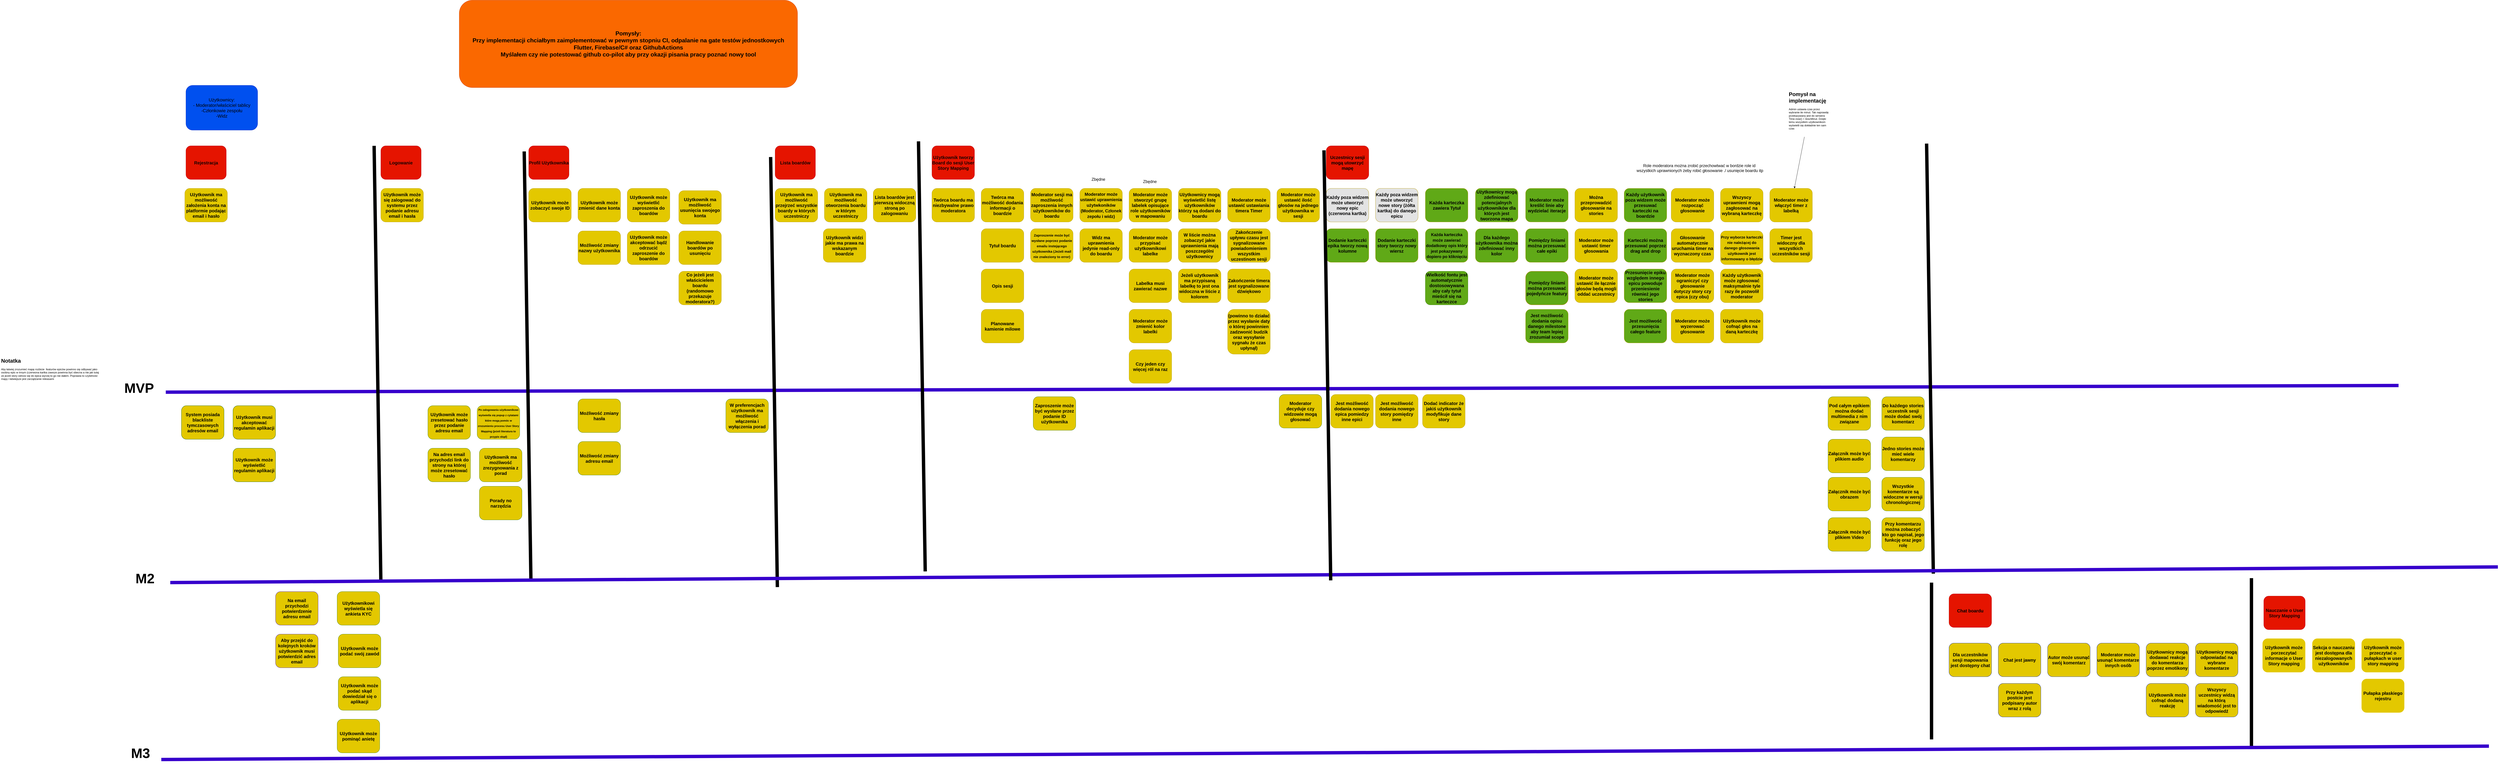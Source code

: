 <mxfile>
    <diagram id="DON6c0PN7gBQniIIUcoq" name="Page-1">
        <mxGraphModel dx="4747" dy="2743" grid="1" gridSize="10" guides="1" tooltips="1" connect="1" arrows="1" fold="1" page="1" pageScale="1" pageWidth="827" pageHeight="1169" math="0" shadow="0">
            <root>
                <mxCell id="0"/>
                <mxCell id="1" parent="0"/>
                <mxCell id="2" value="&lt;font style=&quot;font-size: 20px;&quot;&gt;Użytkownicy:&lt;br&gt;- Moderator/właściciel tablicy&lt;br&gt;-Członkowie zespołu&lt;br&gt;-Widz&lt;/font&gt;" style="rounded=1;whiteSpace=wrap;html=1;fillColor=#0050ef;fontColor=#000000;strokeColor=#001DBC;" parent="1" vertex="1">
                    <mxGeometry x="50" y="10" width="320" height="200" as="geometry"/>
                </mxCell>
                <mxCell id="5" value="Użytkownik ma możliwość założenia konta na platformie podając email i hasło" style="rounded=1;whiteSpace=wrap;html=1;fontSize=20;fillColor=#e3c800;fontColor=#000000;strokeColor=#B09500;fontStyle=1" parent="1" vertex="1">
                    <mxGeometry x="45" y="470" width="190" height="150" as="geometry"/>
                </mxCell>
                <mxCell id="6" value="Rejestracja" style="rounded=1;whiteSpace=wrap;html=1;fontSize=20;fillColor=#e51400;fontColor=#130101;strokeColor=#B20000;fontStyle=1" parent="1" vertex="1">
                    <mxGeometry x="50" y="280" width="180" height="150" as="geometry"/>
                </mxCell>
                <mxCell id="8" value="System posiada blackliste tymczasowych adresów email" style="rounded=1;whiteSpace=wrap;html=1;fontSize=20;fillColor=#E3C800;fontColor=#000000;strokeColor=#005700;fontStyle=1" parent="1" vertex="1">
                    <mxGeometry x="30" y="1440" width="190" height="150" as="geometry"/>
                </mxCell>
                <mxCell id="10" value="Użytkownik może wyświetlić regulamin aplikacji" style="rounded=1;whiteSpace=wrap;html=1;fontSize=20;fillColor=#E3C800;fontColor=#000000;strokeColor=#005700;fontStyle=1" parent="1" vertex="1">
                    <mxGeometry x="260" y="1630" width="190" height="150" as="geometry"/>
                </mxCell>
                <mxCell id="11" value="Użytkownik musi akceptować regulamin aplikacji" style="rounded=1;whiteSpace=wrap;html=1;fontSize=20;fillColor=#E3C800;fontColor=#000000;strokeColor=#005700;fontStyle=1" parent="1" vertex="1">
                    <mxGeometry x="260" y="1440" width="190" height="150" as="geometry"/>
                </mxCell>
                <mxCell id="12" value="Na email przychodzi potwierdzenie adresu email" style="rounded=1;whiteSpace=wrap;html=1;fontSize=20;fillColor=#E3C800;fontColor=#000000;strokeColor=#3700CC;fontStyle=1" parent="1" vertex="1">
                    <mxGeometry x="450" y="2270" width="190" height="150" as="geometry"/>
                </mxCell>
                <mxCell id="13" value="Aby przejść do kolejnych kroków użytkownik musi potwierdzić adres email" style="rounded=1;whiteSpace=wrap;html=1;fontSize=20;fillColor=#E3C800;fontColor=#000000;strokeColor=#3700CC;fontStyle=1" parent="1" vertex="1">
                    <mxGeometry x="450" y="2460" width="190" height="150" as="geometry"/>
                </mxCell>
                <mxCell id="14" value="Użytkownikowi wyświetla się ankieta KYC" style="rounded=1;whiteSpace=wrap;html=1;fontSize=20;fillColor=#E3C800;fontColor=#000000;strokeColor=#2D7600;fontStyle=1" parent="1" vertex="1">
                    <mxGeometry x="725" y="2270" width="190" height="150" as="geometry"/>
                </mxCell>
                <mxCell id="15" value="Użytkownik może podać swój zawód" style="rounded=1;whiteSpace=wrap;html=1;fontSize=20;fillColor=#E3C800;fontColor=#000000;strokeColor=#2D7600;fontStyle=1" parent="1" vertex="1">
                    <mxGeometry x="730" y="2460" width="190" height="150" as="geometry"/>
                </mxCell>
                <mxCell id="16" value="Użytkownik może podać skąd dowiedział się o aplikacji" style="rounded=1;whiteSpace=wrap;html=1;fontSize=20;fillColor=#E3C800;fontColor=#000000;strokeColor=#2D7600;fontStyle=1" parent="1" vertex="1">
                    <mxGeometry x="730" y="2650" width="190" height="150" as="geometry"/>
                </mxCell>
                <mxCell id="17" value="Użytkownik może pominąć anietę" style="rounded=1;whiteSpace=wrap;html=1;fontSize=20;fillColor=#E3C800;fontColor=#000000;strokeColor=#2D7600;fontStyle=1" parent="1" vertex="1">
                    <mxGeometry x="725" y="2840" width="190" height="150" as="geometry"/>
                </mxCell>
                <mxCell id="18" value="Logowanie" style="rounded=1;whiteSpace=wrap;html=1;fontSize=20;fillColor=#e51400;fontColor=#130101;strokeColor=#B20000;fontStyle=1" parent="1" vertex="1">
                    <mxGeometry x="920" y="280" width="180" height="150" as="geometry"/>
                </mxCell>
                <mxCell id="19" value="Użytkownik może się zalogować do systemu przez podanie adresu email i hasła" style="rounded=1;whiteSpace=wrap;html=1;fontSize=20;fillColor=#e3c800;fontColor=#000000;strokeColor=#B09500;fontStyle=1" parent="1" vertex="1">
                    <mxGeometry x="920" y="470" width="190" height="150" as="geometry"/>
                </mxCell>
                <mxCell id="20" value="Użytkownik może zresetować hasło przez podanie adresu email" style="rounded=1;whiteSpace=wrap;html=1;fontSize=20;fillColor=#E3C800;fontColor=#000000;strokeColor=#2D7600;fontStyle=1" parent="1" vertex="1">
                    <mxGeometry x="1130" y="1440" width="190" height="150" as="geometry"/>
                </mxCell>
                <mxCell id="21" value="Na adres email przychodzi link do strony na której może zresetować hasło" style="rounded=1;whiteSpace=wrap;html=1;fontSize=20;fillColor=#E3C800;fontColor=#000000;strokeColor=#2D7600;fontStyle=1" parent="1" vertex="1">
                    <mxGeometry x="1130" y="1630" width="190" height="150" as="geometry"/>
                </mxCell>
                <mxCell id="22" value="&lt;font style=&quot;font-size: 12px;&quot;&gt;Po zalogowaniu użytkownikowi wyświetla się popup z cytatami które mogą pomóc w zrozumieniu procesu User Story Mapping (jeżeli literatura to przypis skąd)&lt;/font&gt;" style="rounded=1;whiteSpace=wrap;html=1;fontSize=20;fillColor=#E3C800;fontColor=#000000;strokeColor=#2D7600;fontStyle=1" parent="1" vertex="1">
                    <mxGeometry x="1350" y="1440" width="190" height="150" as="geometry"/>
                </mxCell>
                <mxCell id="23" value="Użytkownik ma możliwość zrezygnowania z porad" style="rounded=1;whiteSpace=wrap;html=1;fontSize=20;fillColor=#E3C800;fontColor=#000000;strokeColor=#2D7600;fontStyle=1" parent="1" vertex="1">
                    <mxGeometry x="1360" y="1630" width="190" height="150" as="geometry"/>
                </mxCell>
                <mxCell id="26" value="Użytkownik może zobaczyć swoje ID" style="rounded=1;whiteSpace=wrap;html=1;fontSize=20;fillColor=#e3c800;fontColor=#000000;strokeColor=#B09500;fontStyle=1" parent="1" vertex="1">
                    <mxGeometry x="1580" y="470" width="190" height="150" as="geometry"/>
                </mxCell>
                <mxCell id="27" value="Profil Użytkownika" style="rounded=1;whiteSpace=wrap;html=1;fontSize=20;fillColor=#e51400;fontColor=#130101;strokeColor=#B20000;fontStyle=1" parent="1" vertex="1">
                    <mxGeometry x="1580" y="280" width="180" height="150" as="geometry"/>
                </mxCell>
                <mxCell id="28" value="Użytkownik może zmienić dane konta" style="rounded=1;whiteSpace=wrap;html=1;fontSize=20;fillColor=#e3c800;fontColor=#000000;strokeColor=#B09500;fontStyle=1" parent="1" vertex="1">
                    <mxGeometry x="1800" y="470" width="190" height="150" as="geometry"/>
                </mxCell>
                <mxCell id="29" value="Możliwość zmiany nazwy użytkownika" style="rounded=1;whiteSpace=wrap;html=1;fontSize=20;fillColor=#e3c800;fontColor=#000000;strokeColor=#B09500;fontStyle=1" parent="1" vertex="1">
                    <mxGeometry x="1800" y="660" width="190" height="150" as="geometry"/>
                </mxCell>
                <mxCell id="30" value="Możliwość zmiany hasła" style="rounded=1;whiteSpace=wrap;html=1;fontSize=20;fillColor=#E3C800;fontColor=#000000;strokeColor=#2D7600;fontStyle=1" parent="1" vertex="1">
                    <mxGeometry x="1800" y="1410" width="190" height="150" as="geometry"/>
                </mxCell>
                <mxCell id="31" value="Możliwość zmiany adresu email" style="rounded=1;whiteSpace=wrap;html=1;fontSize=20;fillColor=#E3C800;fontColor=#000000;strokeColor=#2D7600;fontStyle=1" parent="1" vertex="1">
                    <mxGeometry x="1800" y="1600" width="190" height="150" as="geometry"/>
                </mxCell>
                <mxCell id="32" value="Użytkownik może wyświetlić zaproszenia do boardów" style="rounded=1;whiteSpace=wrap;html=1;fontSize=20;fillColor=#e3c800;fontColor=#000000;strokeColor=#B09500;fontStyle=1" parent="1" vertex="1">
                    <mxGeometry x="2020" y="470" width="190" height="150" as="geometry"/>
                </mxCell>
                <mxCell id="33" value="Użytkownik może akceptować bądź odrzucić zaproszenie do boardów" style="rounded=1;whiteSpace=wrap;html=1;fontSize=20;fillColor=#e3c800;fontColor=#000000;strokeColor=#B09500;fontStyle=1" parent="1" vertex="1">
                    <mxGeometry x="2020" y="660" width="190" height="150" as="geometry"/>
                </mxCell>
                <mxCell id="34" value="W preferencjach użytkownik ma możliwość włączenia i wyłączenia porad" style="rounded=1;whiteSpace=wrap;html=1;fontSize=20;fillColor=#E3C800;fontColor=#000000;strokeColor=#2D7600;fontStyle=1" parent="1" vertex="1">
                    <mxGeometry x="2460" y="1410" width="190" height="150" as="geometry"/>
                </mxCell>
                <mxCell id="35" value="Użytkownik ma możliwość usunięcia swojego konta" style="rounded=1;whiteSpace=wrap;html=1;fontSize=20;fillColor=#e3c800;fontColor=#000000;strokeColor=#B09500;fontStyle=1" parent="1" vertex="1">
                    <mxGeometry x="2250" y="480" width="190" height="150" as="geometry"/>
                </mxCell>
                <mxCell id="36" value="Lista boardów" style="rounded=1;whiteSpace=wrap;html=1;fontSize=20;fillColor=#e51400;fontColor=#130101;strokeColor=#B20000;fontStyle=1" parent="1" vertex="1">
                    <mxGeometry x="2680" y="280" width="180" height="150" as="geometry"/>
                </mxCell>
                <mxCell id="37" value="Użytkownik ma możliwość przejrzeć wszystkie boardy w których uczestniczy" style="rounded=1;whiteSpace=wrap;html=1;fontSize=20;fillColor=#e3c800;fontColor=#000000;strokeColor=#B09500;fontStyle=1" parent="1" vertex="1">
                    <mxGeometry x="2680" y="470" width="190" height="150" as="geometry"/>
                </mxCell>
                <mxCell id="38" value="Użytkownik ma możliwość otworzenia boardu w którym uczestniczy" style="rounded=1;whiteSpace=wrap;html=1;fontSize=20;fillColor=#e3c800;fontColor=#000000;strokeColor=#B09500;fontStyle=1" parent="1" vertex="1">
                    <mxGeometry x="2900" y="470" width="190" height="150" as="geometry"/>
                </mxCell>
                <mxCell id="39" value="Użytkownik widzi jakie ma prawa na wskazanym boardzie" style="rounded=1;whiteSpace=wrap;html=1;fontSize=20;fillColor=#e3c800;fontColor=#000000;strokeColor=#B09500;fontStyle=1" parent="1" vertex="1">
                    <mxGeometry x="2895" y="650" width="190" height="150" as="geometry"/>
                </mxCell>
                <mxCell id="45" value="Użytkownik może przeczytać o pułapkach w user story mapping" style="rounded=1;whiteSpace=wrap;html=1;fontSize=20;fillColor=#E3C800;fontColor=#000000;strokeColor=#E3C800;fontStyle=1" parent="1" vertex="1">
                    <mxGeometry x="9762" y="2480" width="190" height="150" as="geometry"/>
                </mxCell>
                <mxCell id="46" value="Lista boardów jest pierwszą widoczną stroną po zalogowaniu" style="rounded=1;whiteSpace=wrap;html=1;fontSize=20;fillColor=#e3c800;fontColor=#000000;strokeColor=#B09500;fontStyle=1" parent="1" vertex="1">
                    <mxGeometry x="3118" y="470" width="190" height="150" as="geometry"/>
                </mxCell>
                <mxCell id="47" value="Pułapka płaskiego rejestru" style="rounded=1;whiteSpace=wrap;html=1;fontSize=20;fillColor=#E3C800;fontColor=#000000;strokeColor=#E3C800;fontStyle=1" parent="1" vertex="1">
                    <mxGeometry x="9762" y="2660" width="190" height="150" as="geometry"/>
                </mxCell>
                <mxCell id="48" value="Użytkownik tworzy Board do sesji User Story Mapping" style="rounded=1;whiteSpace=wrap;html=1;fontSize=20;fillColor=#e51400;fontColor=#130101;strokeColor=#B20000;fontStyle=1" parent="1" vertex="1">
                    <mxGeometry x="3380" y="280" width="190" height="150" as="geometry"/>
                </mxCell>
                <mxCell id="49" value="Twórca boardu ma niezbywalne prawo moderatora" style="rounded=1;whiteSpace=wrap;html=1;fontSize=20;fillColor=#e3c800;fontColor=#000000;strokeColor=#B09500;fontStyle=1" parent="1" vertex="1">
                    <mxGeometry x="3380" y="470" width="190" height="150" as="geometry"/>
                </mxCell>
                <mxCell id="50" value="Twórca ma możliwość dodania informacji o boardzie" style="rounded=1;whiteSpace=wrap;html=1;fontSize=20;fillColor=#e3c800;fontColor=#000000;strokeColor=#B09500;fontStyle=1" parent="1" vertex="1">
                    <mxGeometry x="3600" y="470" width="190" height="150" as="geometry"/>
                </mxCell>
                <mxCell id="51" value="Tytuł boardu" style="rounded=1;whiteSpace=wrap;html=1;fontSize=20;fillColor=#e3c800;fontColor=#000000;strokeColor=#B09500;fontStyle=1" parent="1" vertex="1">
                    <mxGeometry x="3600" y="650" width="190" height="150" as="geometry"/>
                </mxCell>
                <mxCell id="52" value="Opis sesji" style="rounded=1;whiteSpace=wrap;html=1;fontSize=20;fillColor=#e3c800;fontColor=#000000;strokeColor=#B09500;fontStyle=1" parent="1" vertex="1">
                    <mxGeometry x="3600" y="830" width="190" height="150" as="geometry"/>
                </mxCell>
                <mxCell id="53" value="Planowane kamienie milowe" style="rounded=1;whiteSpace=wrap;html=1;fontSize=20;fillColor=#e3c800;fontColor=#000000;strokeColor=#B09500;fontStyle=1" parent="1" vertex="1">
                    <mxGeometry x="3600" y="1010" width="190" height="150" as="geometry"/>
                </mxCell>
                <mxCell id="54" value="Moderator sesji ma możliwość zaproszenia innych użytkowników do boardu" style="rounded=1;whiteSpace=wrap;html=1;fontSize=20;fillColor=#e3c800;fontColor=#000000;strokeColor=#B09500;fontStyle=1" parent="1" vertex="1">
                    <mxGeometry x="3820" y="470" width="190" height="150" as="geometry"/>
                </mxCell>
                <mxCell id="56" value="&lt;font style=&quot;font-size: 15px;&quot;&gt;Zaproszenie może być wysłane poprzez podanie emailu instejącego użytkownika (Jeżeli mail nie znaleziony to error)&lt;/font&gt;" style="rounded=1;whiteSpace=wrap;html=1;fontSize=20;fillColor=#e3c800;fontColor=#000000;strokeColor=#B09500;fontStyle=1" parent="1" vertex="1">
                    <mxGeometry x="3820" y="650" width="190" height="150" as="geometry"/>
                </mxCell>
                <mxCell id="57" value="Zaproszenie może być wysłane przez podanie ID użytkownika" style="rounded=1;whiteSpace=wrap;html=1;fontSize=20;fillColor=#E3C800;fontColor=#000000;strokeColor=#2D7600;fontStyle=1" parent="1" vertex="1">
                    <mxGeometry x="3832" y="1400" width="190" height="150" as="geometry"/>
                </mxCell>
                <mxCell id="58" value="&lt;font style=&quot;font-size: 19px;&quot;&gt;Moderator może ustawić uprawnienia użytwkoników (Moderator, Członek zepołu i widz)&lt;/font&gt;" style="rounded=1;whiteSpace=wrap;html=1;fontSize=20;fillColor=#e3c800;fontColor=#000000;strokeColor=#B09500;fontStyle=1" parent="1" vertex="1">
                    <mxGeometry x="4040" y="470" width="190" height="150" as="geometry"/>
                </mxCell>
                <mxCell id="59" value="Moderator może stworzyć grupę labelek opisujące role użytkowników w mapowaniu" style="rounded=1;whiteSpace=wrap;html=1;fontSize=20;fillColor=#e3c800;fontColor=#000000;strokeColor=#B09500;fontStyle=1" parent="1" vertex="1">
                    <mxGeometry x="4260" y="470" width="190" height="150" as="geometry"/>
                </mxCell>
                <mxCell id="60" value="Widz ma uprawnienia jedynie read-only do boardu" style="rounded=1;whiteSpace=wrap;html=1;fontSize=20;fillColor=#e3c800;fontColor=#000000;strokeColor=#B09500;fontStyle=1" parent="1" vertex="1">
                    <mxGeometry x="4040" y="650" width="190" height="150" as="geometry"/>
                </mxCell>
                <mxCell id="61" value="Moderator może przypisać użytkownikowi labelke" style="rounded=1;whiteSpace=wrap;html=1;fontSize=20;fillColor=#e3c800;fontColor=#000000;strokeColor=#B09500;fontStyle=1" parent="1" vertex="1">
                    <mxGeometry x="4260" y="650" width="190" height="150" as="geometry"/>
                </mxCell>
                <mxCell id="62" value="Labelka musi zawierać nazwe" style="rounded=1;whiteSpace=wrap;html=1;fontSize=20;fillColor=#e3c800;fontColor=#000000;strokeColor=#B09500;fontStyle=1" parent="1" vertex="1">
                    <mxGeometry x="4260" y="830" width="190" height="150" as="geometry"/>
                </mxCell>
                <mxCell id="63" value="Moderator może zmienić kolor labelki" style="rounded=1;whiteSpace=wrap;html=1;fontSize=20;fillColor=#e3c800;fontColor=#000000;strokeColor=#B09500;fontStyle=1" parent="1" vertex="1">
                    <mxGeometry x="4260" y="1010" width="190" height="150" as="geometry"/>
                </mxCell>
                <mxCell id="64" value="Użytkownicy mogą wyświetlić listę użytkowników którzy są dodani do boardu" style="rounded=1;whiteSpace=wrap;html=1;fontSize=20;fillColor=#e3c800;fontColor=#000000;strokeColor=#B09500;fontStyle=1" parent="1" vertex="1">
                    <mxGeometry x="4480" y="470" width="190" height="150" as="geometry"/>
                </mxCell>
                <mxCell id="65" value="W liście można zobaczyć jakie uprawnienia mają poszczególni użytkownicy" style="rounded=1;whiteSpace=wrap;html=1;fontSize=20;fillColor=#e3c800;fontColor=#000000;strokeColor=#B09500;fontStyle=1" parent="1" vertex="1">
                    <mxGeometry x="4480" y="650" width="190" height="150" as="geometry"/>
                </mxCell>
                <mxCell id="66" value="Jeżeli użytkownik ma przypisaną labelkę to jest ona widoczna w liście z kolorem" style="rounded=1;whiteSpace=wrap;html=1;fontSize=20;fillColor=#e3c800;fontColor=#000000;strokeColor=#B09500;fontStyle=1" parent="1" vertex="1">
                    <mxGeometry x="4480" y="830" width="190" height="150" as="geometry"/>
                </mxCell>
                <mxCell id="67" value="Moderator może ustawić ustawiania timera Timer" style="rounded=1;whiteSpace=wrap;html=1;fontSize=20;fillColor=#e3c800;fontColor=#000000;strokeColor=#B09500;fontStyle=1" parent="1" vertex="1">
                    <mxGeometry x="4700" y="470" width="190" height="150" as="geometry"/>
                </mxCell>
                <mxCell id="68" value="Moderator może ustawić ilość głosów na jednego użytkownika w sesji" style="rounded=1;whiteSpace=wrap;html=1;fontSize=20;fillColor=#e3c800;fontColor=#000000;strokeColor=#B09500;fontStyle=1" parent="1" vertex="1">
                    <mxGeometry x="4920" y="470" width="190" height="150" as="geometry"/>
                </mxCell>
                <mxCell id="69" value="Zakończenie upływu czasu jest sygnalizowane powiadomieniem wszystkim uczestinom sesji" style="rounded=1;whiteSpace=wrap;html=1;fontSize=20;fillColor=#e3c800;fontColor=#000000;strokeColor=#B09500;fontStyle=1" parent="1" vertex="1">
                    <mxGeometry x="4700" y="650" width="190" height="150" as="geometry"/>
                </mxCell>
                <mxCell id="70" value="Zakończenie timera jest sygnalizowane dźwiękowo" style="rounded=1;whiteSpace=wrap;html=1;fontSize=20;fillColor=#e3c800;fontColor=#000000;strokeColor=#B09500;fontStyle=1" parent="1" vertex="1">
                    <mxGeometry x="4700" y="830" width="190" height="150" as="geometry"/>
                </mxCell>
                <mxCell id="71" value="Każdy poza widzem może utworzyć nowy epic (czerwona kartka)" style="rounded=1;whiteSpace=wrap;html=1;fontSize=20;fillColor=#E3E3E3;fontColor=#000000;strokeColor=#B09500;fontStyle=1" parent="1" vertex="1">
                    <mxGeometry x="5140" y="470" width="190" height="150" as="geometry"/>
                </mxCell>
                <mxCell id="72" value="Uczestnicy sesji mogą utowrzyć mapę" style="rounded=1;whiteSpace=wrap;html=1;fontSize=20;fillColor=#e51400;fontColor=#000000;strokeColor=#B20000;fontStyle=1" parent="1" vertex="1">
                    <mxGeometry x="5140" y="280" width="190" height="150" as="geometry"/>
                </mxCell>
                <mxCell id="75" value="Dodanie karteczki epika tworzy nową kolumne" style="rounded=1;whiteSpace=wrap;html=1;fontSize=20;fillColor=#60A917;fontColor=#000000;strokeColor=#B09500;fontStyle=1" parent="1" vertex="1">
                    <mxGeometry x="5140" y="650" width="190" height="150" as="geometry"/>
                </mxCell>
                <mxCell id="76" value="Jest możliwość dodania nowego epica pomiedzy inne epici" style="rounded=1;whiteSpace=wrap;html=1;fontSize=20;fillColor=#e3c800;fontColor=#000000;strokeColor=#B09500;fontStyle=1" parent="1" vertex="1">
                    <mxGeometry x="5160" y="1390" width="190" height="150" as="geometry"/>
                </mxCell>
                <mxCell id="77" value="Każdy poza widzem może utworzyć nowe story (żółta kartka) do danego epicu" style="rounded=1;whiteSpace=wrap;html=1;fontSize=20;fillColor=#E3E3E3;fontColor=#000000;strokeColor=#B09500;fontStyle=1" parent="1" vertex="1">
                    <mxGeometry x="5360" y="470" width="190" height="150" as="geometry"/>
                </mxCell>
                <mxCell id="78" value="Dodanie karteczki story tworzy nowy wiersz" style="rounded=1;whiteSpace=wrap;html=1;fontSize=20;fillColor=#60A917;fontColor=#000000;strokeColor=#B09500;fontStyle=1" parent="1" vertex="1">
                    <mxGeometry x="5360" y="650" width="190" height="150" as="geometry"/>
                </mxCell>
                <mxCell id="79" value="Jest możliwość dodania nowego story pomiędzy inne" style="rounded=1;whiteSpace=wrap;html=1;fontSize=20;fillColor=#e3c800;fontColor=#000000;strokeColor=#B09500;fontStyle=1" parent="1" vertex="1">
                    <mxGeometry x="5360" y="1390" width="190" height="150" as="geometry"/>
                </mxCell>
                <mxCell id="80" value="Użytkownicy mogą zdefiniować potencjalnych użytkowników dla których jest tworzona mapa" style="rounded=1;whiteSpace=wrap;html=1;fontSize=20;fillColor=#60A917;fontColor=#000000;strokeColor=#B09500;fontStyle=1" parent="1" vertex="1">
                    <mxGeometry x="5806" y="470" width="190" height="150" as="geometry"/>
                </mxCell>
                <mxCell id="81" value="&lt;font style=&quot;font-size: 18px;&quot;&gt;Każda karteczka może zawierać dodatkowy opis który jest pokazywany dopiero po kliknięciu&lt;/font&gt;" style="rounded=1;whiteSpace=wrap;html=1;fontSize=20;fillColor=#60A917;fontColor=#000000;strokeColor=#B09500;fontStyle=1" parent="1" vertex="1">
                    <mxGeometry x="5582.5" y="650" width="190" height="150" as="geometry"/>
                </mxCell>
                <mxCell id="82" value="Wielkość fontu jest automatycznie dostosowywana aby cały tytuł mieścił się na karteczce" style="rounded=1;whiteSpace=wrap;html=1;fontSize=20;fillColor=#60A917;fontColor=#000000;strokeColor=#2D7600;fontStyle=1" parent="1" vertex="1">
                    <mxGeometry x="5582.5" y="840" width="190" height="150" as="geometry"/>
                </mxCell>
                <mxCell id="83" value="Każda karteczka zawiera Tytuł" style="rounded=1;whiteSpace=wrap;html=1;fontSize=20;fillColor=#60A917;fontColor=#000000;strokeColor=#B09500;fontStyle=1" parent="1" vertex="1">
                    <mxGeometry x="5582.5" y="470" width="190" height="150" as="geometry"/>
                </mxCell>
                <mxCell id="84" value="Dla każdego użytkownika można zdefiniować inny kolor" style="rounded=1;whiteSpace=wrap;html=1;fontSize=20;fillColor=#60A917;fontColor=#000000;strokeColor=#B09500;fontStyle=1" parent="1" vertex="1">
                    <mxGeometry x="5806" y="650" width="190" height="150" as="geometry"/>
                </mxCell>
                <mxCell id="85" value="Pomiędzy liniami można przesuwać całe epiki" style="rounded=1;whiteSpace=wrap;html=1;fontSize=20;fillColor=#60A917;fontColor=#000000;strokeColor=#B09500;fontStyle=1" parent="1" vertex="1">
                    <mxGeometry x="6030" y="650" width="190" height="150" as="geometry"/>
                </mxCell>
                <mxCell id="86" value="Moderator może kreślić linie aby wydzielać iteracje" style="rounded=1;whiteSpace=wrap;html=1;fontSize=20;fillColor=#60A917;fontColor=#000000;strokeColor=#B09500;fontStyle=1" parent="1" vertex="1">
                    <mxGeometry x="6030" y="470" width="190" height="150" as="geometry"/>
                </mxCell>
                <mxCell id="87" value="Pomiędzy liniami można przesuwać pojedyńcze featury" style="rounded=1;whiteSpace=wrap;html=1;fontSize=20;fillColor=#60A917;fontColor=#000000;strokeColor=#CC6600;fontStyle=1;arcSize=19;" parent="1" vertex="1">
                    <mxGeometry x="6030" y="840" width="190" height="150" as="geometry"/>
                </mxCell>
                <mxCell id="88" value="Można przeprowadzić głosowanie na stories" style="rounded=1;whiteSpace=wrap;html=1;fontSize=20;fillColor=#e3c800;fontColor=#000000;strokeColor=#B09500;fontStyle=1" parent="1" vertex="1">
                    <mxGeometry x="6250" y="470" width="190" height="150" as="geometry"/>
                </mxCell>
                <mxCell id="89" value="Moderator może ustawić timer głosowania" style="rounded=1;whiteSpace=wrap;html=1;fontSize=20;fillColor=#e3c800;fontColor=#000000;strokeColor=#B09500;fontStyle=1" parent="1" vertex="1">
                    <mxGeometry x="6250" y="650" width="190" height="150" as="geometry"/>
                </mxCell>
                <mxCell id="90" value="Moderator może ustawić ile łącznie głosów będą mogli oddać uczestnicy" style="rounded=1;whiteSpace=wrap;html=1;fontSize=20;fillColor=#e3c800;fontColor=#000000;strokeColor=#B09500;fontStyle=1" parent="1" vertex="1">
                    <mxGeometry x="6250" y="830" width="190" height="150" as="geometry"/>
                </mxCell>
                <mxCell id="91" value="Każdy użytkownik poza widzem może przesuwać karteczki na boardzie" style="rounded=1;whiteSpace=wrap;html=1;fontSize=20;fillColor=#60A917;fontColor=#000000;strokeColor=#B09500;fontStyle=1" parent="1" vertex="1">
                    <mxGeometry x="6470" y="470" width="190" height="150" as="geometry"/>
                </mxCell>
                <mxCell id="92" value="Karteczki można przesuwać poprzez drag and drop" style="rounded=1;whiteSpace=wrap;html=1;fontSize=20;fillColor=#60A917;fontColor=#000000;strokeColor=#B09500;fontStyle=1" parent="1" vertex="1">
                    <mxGeometry x="6470" y="650" width="190" height="150" as="geometry"/>
                </mxCell>
                <mxCell id="93" value="Przesunięcie epiku względem innego epicu powoduje przeniesienie również jego stories" style="rounded=1;whiteSpace=wrap;html=1;fontSize=20;fillColor=#60A917;fontColor=#000000;strokeColor=#B09500;fontStyle=1" parent="1" vertex="1">
                    <mxGeometry x="6470" y="830" width="190" height="150" as="geometry"/>
                </mxCell>
                <mxCell id="94" value="Jest możliwość przesunięcia całego feature" style="rounded=1;whiteSpace=wrap;html=1;fontSize=20;fillColor=#60A917;fontColor=#000000;strokeColor=#B09500;fontStyle=1" parent="1" vertex="1">
                    <mxGeometry x="6470" y="1010" width="190" height="150" as="geometry"/>
                </mxCell>
                <mxCell id="95" value="Pod całym epikiem można dodać multimedia z nim związane" style="rounded=1;whiteSpace=wrap;html=1;fontSize=20;fillColor=#E3C800;fontColor=#000000;strokeColor=#2D7600;fontStyle=1" parent="1" vertex="1">
                    <mxGeometry x="7380" y="1400" width="190" height="150" as="geometry"/>
                </mxCell>
                <mxCell id="96" value="Załącznik może być plikiem audio" style="rounded=1;whiteSpace=wrap;html=1;fontSize=20;fillColor=#E3C800;fontColor=#000000;strokeColor=#2D7600;fontStyle=1" parent="1" vertex="1">
                    <mxGeometry x="7380" y="1590" width="190" height="150" as="geometry"/>
                </mxCell>
                <mxCell id="97" value="Załącznik może być obrazem" style="rounded=1;whiteSpace=wrap;html=1;fontSize=20;fillColor=#E3C800;fontColor=#000000;strokeColor=#2D7600;fontStyle=1" parent="1" vertex="1">
                    <mxGeometry x="7380" y="1760" width="190" height="150" as="geometry"/>
                </mxCell>
                <mxCell id="98" value="Załącznik może być plikiem Video" style="rounded=1;whiteSpace=wrap;html=1;fontSize=20;fillColor=#E3C800;fontColor=#000000;strokeColor=#2D7600;fontStyle=1" parent="1" vertex="1">
                    <mxGeometry x="7380" y="1940" width="190" height="150" as="geometry"/>
                </mxCell>
                <mxCell id="99" value="Moderator może rozpocząć głosowanie" style="rounded=1;whiteSpace=wrap;html=1;fontSize=20;fillColor=#e3c800;fontColor=#000000;strokeColor=#B09500;fontStyle=1" parent="1" vertex="1">
                    <mxGeometry x="6680" y="470" width="190" height="150" as="geometry"/>
                </mxCell>
                <mxCell id="100" value="Głosowanie automatycznie uruchamia timer na wyznaczony czas" style="rounded=1;whiteSpace=wrap;html=1;fontSize=20;fillColor=#e3c800;fontColor=#000000;strokeColor=#B09500;fontStyle=1" parent="1" vertex="1">
                    <mxGeometry x="6680" y="650" width="190" height="150" as="geometry"/>
                </mxCell>
                <mxCell id="101" value="Moderator może ograniczyć czy głosowanie dotyczy story czy epica (czy obu)" style="rounded=1;whiteSpace=wrap;html=1;fontSize=20;fillColor=#e3c800;fontColor=#000000;strokeColor=#B09500;fontStyle=1" parent="1" vertex="1">
                    <mxGeometry x="6680" y="830" width="190" height="150" as="geometry"/>
                </mxCell>
                <mxCell id="102" value="Moderator może wyzerować głosowanie" style="rounded=1;whiteSpace=wrap;html=1;fontSize=20;fillColor=#e3c800;fontColor=#000000;strokeColor=#B09500;fontStyle=1" parent="1" vertex="1">
                    <mxGeometry x="6680" y="1010" width="190" height="150" as="geometry"/>
                </mxCell>
                <mxCell id="103" value="Wszyscy uprawnieni mogą zagłosować na wybraną karteczkę" style="rounded=1;whiteSpace=wrap;html=1;fontSize=20;fillColor=#e3c800;fontColor=#000000;strokeColor=#B09500;fontStyle=1" parent="1" vertex="1">
                    <mxGeometry x="6900" y="470" width="190" height="150" as="geometry"/>
                </mxCell>
                <mxCell id="104" value="&lt;font style=&quot;font-size: 17px;&quot;&gt;Przy wyborze karteczki nie należącej do danego głosowania użytkownik jest informowany o błędzie&lt;/font&gt;" style="rounded=1;whiteSpace=wrap;html=1;fontSize=20;fillColor=#e3c800;fontColor=#000000;strokeColor=#B09500;fontStyle=1" parent="1" vertex="1">
                    <mxGeometry x="6900" y="660" width="190" height="150" as="geometry"/>
                </mxCell>
                <mxCell id="105" value="Każdy użytkownik może zgłosować maksymalnie tyle razy ile pozwolił moderator" style="rounded=1;whiteSpace=wrap;html=1;fontSize=20;fillColor=#e3c800;fontColor=#000000;strokeColor=#B09500;fontStyle=1" parent="1" vertex="1">
                    <mxGeometry x="6900" y="830" width="190" height="150" as="geometry"/>
                </mxCell>
                <mxCell id="106" value="Użytkownik może cofnąć głos na daną karteczkę" style="rounded=1;whiteSpace=wrap;html=1;fontSize=20;fillColor=#e3c800;fontColor=#000000;strokeColor=#B09500;fontStyle=1" parent="1" vertex="1">
                    <mxGeometry x="6900" y="1010" width="190" height="150" as="geometry"/>
                </mxCell>
                <mxCell id="107" value="Moderator może włączyć timer z labelką" style="rounded=1;whiteSpace=wrap;html=1;fontSize=20;fillColor=#e3c800;fontColor=#000000;strokeColor=#B09500;fontStyle=1" parent="1" vertex="1">
                    <mxGeometry x="7120" y="470" width="190" height="150" as="geometry"/>
                </mxCell>
                <mxCell id="108" value="Timer jest widoczny dla wszystkich uczestników sesji" style="rounded=1;whiteSpace=wrap;html=1;fontSize=20;fillColor=#e3c800;fontColor=#000000;strokeColor=#B09500;fontStyle=1" parent="1" vertex="1">
                    <mxGeometry x="7120" y="650" width="190" height="150" as="geometry"/>
                </mxCell>
                <mxCell id="109" value="Do każdego stories uczestnik sesji może dodać swój komentarz" style="rounded=1;whiteSpace=wrap;html=1;fontSize=20;fillColor=#E3C800;fontColor=#000000;strokeColor=#2D7600;fontStyle=1" parent="1" vertex="1">
                    <mxGeometry x="7620" y="1400" width="190" height="150" as="geometry"/>
                </mxCell>
                <mxCell id="110" value="Jedno stories może mieć wiele komentarzy" style="rounded=1;whiteSpace=wrap;html=1;fontSize=20;fillColor=#E3C800;fontColor=#000000;strokeColor=#2D7600;fontStyle=1" parent="1" vertex="1">
                    <mxGeometry x="7620" y="1580" width="190" height="150" as="geometry"/>
                </mxCell>
                <mxCell id="111" value="Wszystkie komentarze są widoczne w wersji chronologicznej" style="rounded=1;whiteSpace=wrap;html=1;fontSize=20;fillColor=#E3C800;fontColor=#000000;strokeColor=#2D7600;fontStyle=1" parent="1" vertex="1">
                    <mxGeometry x="7620" y="1760" width="190" height="150" as="geometry"/>
                </mxCell>
                <mxCell id="112" value="Przy komentarzu można zobaczyć kto go napisał, jego funkcję oraz jego rolę" style="rounded=1;whiteSpace=wrap;html=1;fontSize=20;fillColor=#E3C800;fontColor=#000000;strokeColor=#2D7600;fontStyle=1" parent="1" vertex="1">
                    <mxGeometry x="7620" y="1940" width="190" height="150" as="geometry"/>
                </mxCell>
                <mxCell id="113" value="Chat boardu" style="rounded=1;whiteSpace=wrap;html=1;fontSize=20;fillColor=#e51400;fontColor=#000000;strokeColor=#B20000;fontStyle=1" parent="1" vertex="1">
                    <mxGeometry x="7920" y="2280" width="190" height="150" as="geometry"/>
                </mxCell>
                <mxCell id="114" value="Dla uczestników sesji mapowania jest dostępny chat" style="rounded=1;whiteSpace=wrap;html=1;fontSize=20;fillColor=#E3C800;fontColor=#000000;strokeColor=#B09500;fontStyle=1" parent="1" vertex="1">
                    <mxGeometry x="7920" y="2500" width="190" height="150" as="geometry"/>
                </mxCell>
                <mxCell id="115" value="Chat jest jawny" style="rounded=1;whiteSpace=wrap;html=1;fontSize=20;fillColor=#E3C800;fontColor=#000000;strokeColor=#B09500;fontStyle=1" parent="1" vertex="1">
                    <mxGeometry x="8140" y="2500" width="190" height="150" as="geometry"/>
                </mxCell>
                <mxCell id="116" value="Przy każdym postcie jest podpisany autor wraz z rolą" style="rounded=1;whiteSpace=wrap;html=1;fontSize=20;fillColor=#E3C800;fontColor=#000000;strokeColor=#B09500;fontStyle=1" parent="1" vertex="1">
                    <mxGeometry x="8140" y="2680" width="190" height="150" as="geometry"/>
                </mxCell>
                <mxCell id="117" value="Autor może usunąć swój komentarz" style="rounded=1;whiteSpace=wrap;html=1;fontSize=20;fillColor=#E3C800;fontColor=#000000;strokeColor=#B09500;fontStyle=1" parent="1" vertex="1">
                    <mxGeometry x="8360" y="2500" width="190" height="150" as="geometry"/>
                </mxCell>
                <mxCell id="118" value="Moderator może usunąć komentarze innych osób" style="rounded=1;whiteSpace=wrap;html=1;fontSize=20;fillColor=#E3C800;fontColor=#000000;strokeColor=#B09500;fontStyle=1" parent="1" vertex="1">
                    <mxGeometry x="8580" y="2500" width="190" height="150" as="geometry"/>
                </mxCell>
                <mxCell id="119" value="Użytkownicy mogą dodawać reakcje do komentarza poprzez emotikony" style="rounded=1;whiteSpace=wrap;html=1;fontSize=20;fillColor=#E3C800;fontColor=#000000;strokeColor=#B09500;fontStyle=1" parent="1" vertex="1">
                    <mxGeometry x="8800" y="2500" width="190" height="150" as="geometry"/>
                </mxCell>
                <mxCell id="120" value="Użytkownik może cofnąć dodaną reakcję" style="rounded=1;whiteSpace=wrap;html=1;fontSize=20;fillColor=#E3C800;fontColor=#000000;strokeColor=#001DBC;fontStyle=1" parent="1" vertex="1">
                    <mxGeometry x="8800" y="2680" width="190" height="150" as="geometry"/>
                </mxCell>
                <mxCell id="121" value="Użytkownicy mogą odpowiadać na wybrane komentarze" style="rounded=1;whiteSpace=wrap;html=1;fontSize=20;fillColor=#E3C800;fontColor=#000000;strokeColor=#001DBC;fontStyle=1" parent="1" vertex="1">
                    <mxGeometry x="9020" y="2500" width="190" height="150" as="geometry"/>
                </mxCell>
                <mxCell id="122" value="Wszyscy uczestnicy widzą na którą wiadomość jest to odpowiedź" style="rounded=1;whiteSpace=wrap;html=1;fontSize=20;fillColor=#E3C800;fontColor=#000000;strokeColor=#001DBC;fontStyle=1" parent="1" vertex="1">
                    <mxGeometry x="9020" y="2680" width="190" height="150" as="geometry"/>
                </mxCell>
                <mxCell id="123" value="&lt;b&gt;&lt;font style=&quot;font-size: 26px;&quot;&gt;Pomysły:&lt;br&gt;Przy implementacji chciałbym zaimplementować w pewnym stopniu CI, odpalanie na gate testów jednostkowych&lt;br&gt;Flutter, Firebase/C# oraz GithubActions&lt;br&gt;Myślałem czy nie potestować github co-pilot aby przy okazji pisania pracy poznać nowy tool&lt;br&gt;&lt;/font&gt;&lt;/b&gt;" style="rounded=1;whiteSpace=wrap;html=1;fontSize=17;fontColor=#000000;fillColor=#fa6800;strokeColor=#C73500;" parent="1" vertex="1">
                    <mxGeometry x="1270" y="-370" width="1510" height="390" as="geometry"/>
                </mxCell>
                <mxCell id="124" value="Jest możliwość dodania opisu danego milestone aby team lepiej zrozumiał scope" style="rounded=1;whiteSpace=wrap;html=1;fontSize=20;fillColor=#60A917;fontColor=#000000;strokeColor=#B09500;fontStyle=1" parent="1" vertex="1">
                    <mxGeometry x="6030" y="1010" width="190" height="150" as="geometry"/>
                </mxCell>
                <mxCell id="125" value="Porady no narzędzia" style="rounded=1;whiteSpace=wrap;html=1;fontSize=20;fillColor=#E3C800;fontColor=#000000;strokeColor=#2D7600;fontStyle=1" parent="1" vertex="1">
                    <mxGeometry x="1360" y="1800" width="190" height="150" as="geometry"/>
                </mxCell>
                <mxCell id="126" value="Handlowanie boardów po usunięciu" style="rounded=1;whiteSpace=wrap;html=1;fontSize=20;fillColor=#e3c800;fontColor=#000000;strokeColor=#B09500;fontStyle=1" parent="1" vertex="1">
                    <mxGeometry x="2250" y="660" width="190" height="150" as="geometry"/>
                </mxCell>
                <mxCell id="127" value="Co jeżeli jest właścicielem boardu (randomowo przekazuje moderatora?)" style="rounded=1;whiteSpace=wrap;html=1;fontSize=20;fillColor=#e3c800;fontColor=#000000;strokeColor=#B09500;fontStyle=1" parent="1" vertex="1">
                    <mxGeometry x="2250" y="840" width="190" height="150" as="geometry"/>
                </mxCell>
                <mxCell id="128" value="Czy jeden czy więcej ról na raz" style="rounded=1;whiteSpace=wrap;html=1;fontSize=20;fillColor=#e3c800;fontColor=#000000;strokeColor=#B09500;fontStyle=1" parent="1" vertex="1">
                    <mxGeometry x="4260" y="1190" width="190" height="150" as="geometry"/>
                </mxCell>
                <mxCell id="129" value="Moderator decyduje czy widzowie mogą głosować" style="rounded=1;whiteSpace=wrap;html=1;fontSize=20;fillColor=#E3C800;fontColor=#000000;strokeColor=#2D7600;fontStyle=1" parent="1" vertex="1">
                    <mxGeometry x="4930" y="1390" width="190" height="150" as="geometry"/>
                </mxCell>
                <mxCell id="130" value="Dla uczestników sesji mapowania jest dostępny chat" style="rounded=1;whiteSpace=wrap;html=1;fontSize=20;fillColor=#E3C800;fontColor=#000000;strokeColor=#B09500;fontStyle=1" parent="1" vertex="1">
                    <mxGeometry x="7920" y="2500" width="190" height="150" as="geometry"/>
                </mxCell>
                <mxCell id="131" value="Chat jest jawny" style="rounded=1;whiteSpace=wrap;html=1;fontSize=20;fillColor=#E3C800;fontColor=#000000;strokeColor=#B09500;fontStyle=1" parent="1" vertex="1">
                    <mxGeometry x="8140" y="2500" width="190" height="150" as="geometry"/>
                </mxCell>
                <mxCell id="132" value="Przy każdym postcie jest podpisany autor wraz z rolą" style="rounded=1;whiteSpace=wrap;html=1;fontSize=20;fillColor=#E3C800;fontColor=#000000;strokeColor=#B09500;fontStyle=1" parent="1" vertex="1">
                    <mxGeometry x="8140" y="2680" width="190" height="150" as="geometry"/>
                </mxCell>
                <mxCell id="133" value="Autor może usunąć swój komentarz" style="rounded=1;whiteSpace=wrap;html=1;fontSize=20;fillColor=#E3C800;fontColor=#000000;strokeColor=#B09500;fontStyle=1" parent="1" vertex="1">
                    <mxGeometry x="8360" y="2500" width="190" height="150" as="geometry"/>
                </mxCell>
                <mxCell id="134" value="Moderator może usunąć komentarze innych osób" style="rounded=1;whiteSpace=wrap;html=1;fontSize=20;fillColor=#E3C800;fontColor=#000000;strokeColor=#B09500;fontStyle=1" parent="1" vertex="1">
                    <mxGeometry x="8580" y="2500" width="190" height="150" as="geometry"/>
                </mxCell>
                <mxCell id="135" value="Dla uczestników sesji mapowania jest dostępny chat" style="rounded=1;whiteSpace=wrap;html=1;fontSize=20;fillColor=#E3C800;fontColor=#000000;strokeColor=#B09500;fontStyle=1" parent="1" vertex="1">
                    <mxGeometry x="7920" y="2500" width="190" height="150" as="geometry"/>
                </mxCell>
                <mxCell id="136" value="Chat jest jawny" style="rounded=1;whiteSpace=wrap;html=1;fontSize=20;fillColor=#E3C800;fontColor=#000000;strokeColor=#B09500;fontStyle=1" parent="1" vertex="1">
                    <mxGeometry x="8140" y="2500" width="190" height="150" as="geometry"/>
                </mxCell>
                <mxCell id="137" value="Przy każdym postcie jest podpisany autor wraz z rolą" style="rounded=1;whiteSpace=wrap;html=1;fontSize=20;fillColor=#E3C800;fontColor=#000000;strokeColor=#B09500;fontStyle=1" parent="1" vertex="1">
                    <mxGeometry x="8140" y="2680" width="190" height="150" as="geometry"/>
                </mxCell>
                <mxCell id="138" value="Autor może usunąć swój komentarz" style="rounded=1;whiteSpace=wrap;html=1;fontSize=20;fillColor=#E3C800;fontColor=#000000;strokeColor=#B09500;fontStyle=1" parent="1" vertex="1">
                    <mxGeometry x="8360" y="2500" width="190" height="150" as="geometry"/>
                </mxCell>
                <mxCell id="139" value="Moderator może usunąć komentarze innych osób" style="rounded=1;whiteSpace=wrap;html=1;fontSize=20;fillColor=#E3C800;fontColor=#000000;strokeColor=#B09500;fontStyle=1" parent="1" vertex="1">
                    <mxGeometry x="8580" y="2500" width="190" height="150" as="geometry"/>
                </mxCell>
                <mxCell id="140" value="Dla uczestników sesji mapowania jest dostępny chat" style="rounded=1;whiteSpace=wrap;html=1;fontSize=20;fillColor=#E3C800;fontColor=#000000;strokeColor=#001DBC;fontStyle=1" parent="1" vertex="1">
                    <mxGeometry x="7920" y="2500" width="190" height="150" as="geometry"/>
                </mxCell>
                <mxCell id="141" value="Chat jest jawny" style="rounded=1;whiteSpace=wrap;html=1;fontSize=20;fillColor=#E3C800;fontColor=#000000;strokeColor=#001DBC;fontStyle=1" parent="1" vertex="1">
                    <mxGeometry x="8140" y="2500" width="190" height="150" as="geometry"/>
                </mxCell>
                <mxCell id="142" value="Przy każdym postcie jest podpisany autor wraz z rolą" style="rounded=1;whiteSpace=wrap;html=1;fontSize=20;fillColor=#E3C800;fontColor=#000000;strokeColor=#001DBC;fontStyle=1" parent="1" vertex="1">
                    <mxGeometry x="8140" y="2680" width="190" height="150" as="geometry"/>
                </mxCell>
                <mxCell id="143" value="Autor może usunąć swój komentarz" style="rounded=1;whiteSpace=wrap;html=1;fontSize=20;fillColor=#E3C800;fontColor=#000000;strokeColor=#001DBC;fontStyle=1" parent="1" vertex="1">
                    <mxGeometry x="8360" y="2500" width="190" height="150" as="geometry"/>
                </mxCell>
                <mxCell id="144" value="Moderator może usunąć komentarze innych osób" style="rounded=1;whiteSpace=wrap;html=1;fontSize=20;fillColor=#E3C800;fontColor=#000000;strokeColor=#001DBC;fontStyle=1" parent="1" vertex="1">
                    <mxGeometry x="8580" y="2500" width="190" height="150" as="geometry"/>
                </mxCell>
                <mxCell id="145" value="Użytkownicy mogą dodawać reakcje do komentarza poprzez emotikony" style="rounded=1;whiteSpace=wrap;html=1;fontSize=20;fillColor=#E3C800;fontColor=#000000;strokeColor=#001DBC;fontStyle=1" parent="1" vertex="1">
                    <mxGeometry x="8800" y="2500" width="190" height="150" as="geometry"/>
                </mxCell>
                <mxCell id="146" value="" style="endArrow=none;html=1;rounded=0;strokeWidth=15;fillColor=#6a00ff;strokeColor=#3700CC;" parent="1" target="148" edge="1">
                    <mxGeometry width="50" height="50" relative="1" as="geometry">
                        <mxPoint x="9926.667" y="1350" as="sourcePoint"/>
                        <mxPoint x="9850" y="1350" as="targetPoint"/>
                    </mxGeometry>
                </mxCell>
                <mxCell id="148" value="&lt;h1&gt;&lt;font style=&quot;font-size: 61px;&quot;&gt;MVP&lt;/font&gt;&lt;/h1&gt;" style="text;html=1;strokeColor=none;fillColor=none;spacing=5;spacingTop=-20;whiteSpace=wrap;overflow=hidden;rounded=0;" parent="1" vertex="1">
                    <mxGeometry x="-230" y="1320.0" width="190" height="120" as="geometry"/>
                </mxCell>
                <mxCell id="151" value="" style="endArrow=none;html=1;rounded=0;strokeWidth=15;fontSize=61;" parent="1" edge="1">
                    <mxGeometry width="50" height="50" relative="1" as="geometry">
                        <mxPoint x="890" y="280" as="sourcePoint"/>
                        <mxPoint x="920" y="2220" as="targetPoint"/>
                    </mxGeometry>
                </mxCell>
                <mxCell id="152" value="" style="endArrow=none;html=1;rounded=0;strokeWidth=15;fontSize=61;" parent="1" edge="1">
                    <mxGeometry width="50" height="50" relative="1" as="geometry">
                        <mxPoint x="1560.0" y="305" as="sourcePoint"/>
                        <mxPoint x="1590.0" y="2225" as="targetPoint"/>
                    </mxGeometry>
                </mxCell>
                <mxCell id="153" value="" style="endArrow=none;html=1;rounded=0;strokeWidth=15;fontSize=61;" parent="1" edge="1">
                    <mxGeometry width="50" height="50" relative="1" as="geometry">
                        <mxPoint x="2660" y="330" as="sourcePoint"/>
                        <mxPoint x="2690" y="2250" as="targetPoint"/>
                    </mxGeometry>
                </mxCell>
                <mxCell id="154" value="" style="endArrow=none;html=1;rounded=0;strokeWidth=15;fontSize=61;" parent="1" edge="1">
                    <mxGeometry width="50" height="50" relative="1" as="geometry">
                        <mxPoint x="3320" y="260" as="sourcePoint"/>
                        <mxPoint x="3350" y="2180" as="targetPoint"/>
                    </mxGeometry>
                </mxCell>
                <mxCell id="155" value="Nauczanie o User Story Mapping" style="rounded=1;whiteSpace=wrap;html=1;fontSize=20;fillColor=#e51400;fontColor=#130101;strokeColor=#B20000;fontStyle=1" parent="1" vertex="1">
                    <mxGeometry x="9325" y="2290" width="185" height="150" as="geometry"/>
                </mxCell>
                <mxCell id="156" value="Użytkownik może porzeczytać informacje o User Story mapping" style="rounded=1;whiteSpace=wrap;html=1;fontSize=20;fillColor=#E3C800;fontColor=#000000;strokeColor=#E3C800;fontStyle=1" parent="1" vertex="1">
                    <mxGeometry x="9320" y="2480" width="190" height="150" as="geometry"/>
                </mxCell>
                <mxCell id="157" value="Sekcja o nauczaniu jest dostępna dla niezalogowanych użytkowników" style="rounded=1;whiteSpace=wrap;html=1;fontSize=20;fillColor=#E3C800;fontColor=#000000;strokeColor=#E3C800;fontStyle=1" parent="1" vertex="1">
                    <mxGeometry x="9542" y="2480" width="190" height="150" as="geometry"/>
                </mxCell>
                <mxCell id="158" value="" style="endArrow=none;html=1;rounded=0;strokeWidth=15;fontSize=61;" parent="1" edge="1">
                    <mxGeometry width="50" height="50" relative="1" as="geometry">
                        <mxPoint x="9270" y="2210" as="sourcePoint"/>
                        <mxPoint x="9270" y="2960" as="targetPoint"/>
                    </mxGeometry>
                </mxCell>
                <mxCell id="159" value="" style="endArrow=none;html=1;rounded=0;strokeWidth=15;fontSize=61;" parent="1" edge="1">
                    <mxGeometry width="50" height="50" relative="1" as="geometry">
                        <mxPoint x="7820" y="270" as="sourcePoint"/>
                        <mxPoint x="7850" y="2190" as="targetPoint"/>
                    </mxGeometry>
                </mxCell>
                <mxCell id="160" value="" style="endArrow=none;html=1;rounded=0;strokeWidth=15;fontSize=61;" parent="1" edge="1">
                    <mxGeometry width="50" height="50" relative="1" as="geometry">
                        <mxPoint x="7842" y="2230" as="sourcePoint"/>
                        <mxPoint x="7842" y="2930" as="targetPoint"/>
                    </mxGeometry>
                </mxCell>
                <mxCell id="161" value="" style="endArrow=none;html=1;rounded=0;strokeWidth=15;fillColor=#6a00ff;strokeColor=#3700CC;" parent="1" edge="1">
                    <mxGeometry width="50" height="50" relative="1" as="geometry">
                        <mxPoint x="10370" y="2160" as="sourcePoint"/>
                        <mxPoint x="-20" y="2229.717" as="targetPoint"/>
                    </mxGeometry>
                </mxCell>
                <mxCell id="162" value="&lt;h1&gt;&lt;font style=&quot;font-size: 61px;&quot;&gt;M2&lt;/font&gt;&lt;/h1&gt;&lt;div&gt;&lt;font style=&quot;font-size: 61px;&quot;&gt;&lt;br&gt;&lt;/font&gt;&lt;/div&gt;" style="text;html=1;strokeColor=none;fillColor=none;spacing=5;spacingTop=-20;whiteSpace=wrap;overflow=hidden;rounded=0;" parent="1" vertex="1">
                    <mxGeometry x="-180" y="2170.0" width="190" height="120" as="geometry"/>
                </mxCell>
                <mxCell id="163" value="" style="endArrow=none;html=1;rounded=0;strokeWidth=15;fillColor=#6a00ff;strokeColor=#3700CC;" parent="1" edge="1">
                    <mxGeometry width="50" height="50" relative="1" as="geometry">
                        <mxPoint x="10330" y="2960" as="sourcePoint"/>
                        <mxPoint x="-60" y="3019.717" as="targetPoint"/>
                    </mxGeometry>
                </mxCell>
                <mxCell id="164" value="&lt;h1&gt;&lt;span style=&quot;font-size: 61px;&quot;&gt;M3&lt;/span&gt;&lt;/h1&gt;" style="text;html=1;strokeColor=none;fillColor=none;spacing=5;spacingTop=-20;whiteSpace=wrap;overflow=hidden;rounded=0;" parent="1" vertex="1">
                    <mxGeometry x="-200" y="2950.0" width="190" height="120" as="geometry"/>
                </mxCell>
                <mxCell id="165" value="" style="endArrow=none;html=1;rounded=0;strokeWidth=15;fontSize=61;" parent="1" edge="1">
                    <mxGeometry width="50" height="50" relative="1" as="geometry">
                        <mxPoint x="5130" y="300" as="sourcePoint"/>
                        <mxPoint x="5160" y="2220" as="targetPoint"/>
                    </mxGeometry>
                </mxCell>
                <mxCell id="166" value="(powinno to działać przez wysłanie daty o której powinnien zadzwonić budzik oraz wysyłanie sygnału że czas upłynął)" style="rounded=1;whiteSpace=wrap;html=1;fontSize=20;fillColor=#e3c800;fontColor=#000000;strokeColor=#B09500;fontStyle=1" parent="1" vertex="1">
                    <mxGeometry x="4700" y="1010" width="190" height="200" as="geometry"/>
                </mxCell>
                <mxCell id="167" value="&lt;h1&gt;Notatka&lt;/h1&gt;&lt;p&gt;Aby łatwiej zrozumieć mapę rozbicie&amp;nbsp; featurów epiców powinno się odbywać jako osobny epic w innym (czerwona kartka zawsze powinna być obecna a nie jak tutaj ze jezeli story odnosi się do epica wyrzej to go nie dałem. Poprawia to czytelność mapy i łatwiejsze jest zarządzanie releasami&lt;/p&gt;" style="text;html=1;strokeColor=none;fillColor=none;spacing=5;spacingTop=-20;whiteSpace=wrap;overflow=hidden;rounded=0;" parent="1" vertex="1">
                    <mxGeometry x="-780" y="1220" width="460" height="410" as="geometry"/>
                </mxCell>
                <mxCell id="169" style="edgeStyle=none;html=1;" parent="1" source="168" target="107" edge="1">
                    <mxGeometry relative="1" as="geometry"/>
                </mxCell>
                <mxCell id="168" value="&lt;h1&gt;Pomysł na implementację&lt;/h1&gt;&lt;p&gt;Admin ustawia czas przez wybranie ile minut. Tak naprawdę przekazywany jest do serwera Time.now() + iloscMinut. Dzięki temu wszystkim użytkownikom wyświetli się dokładnie ten sam czas&lt;/p&gt;" style="text;html=1;strokeColor=none;fillColor=none;spacing=5;spacingTop=-20;whiteSpace=wrap;overflow=hidden;rounded=0;" parent="1" vertex="1">
                    <mxGeometry x="7200" y="30" width="190" height="210" as="geometry"/>
                </mxCell>
                <mxCell id="171" value="Dodać indicator że jakiś użytkownik modyfikuje dane story" style="rounded=1;whiteSpace=wrap;html=1;fontSize=20;fillColor=#e3c800;fontColor=#000000;strokeColor=#B09500;fontStyle=1" parent="1" vertex="1">
                    <mxGeometry x="5570" y="1390" width="190" height="150" as="geometry"/>
                </mxCell>
                <mxCell id="172" value="&lt;font style=&quot;font-size: 18px;&quot;&gt;Role moderatora można zrobić przechowtwać w bordzie role id&lt;br&gt;&amp;nbsp;wszystkich uprawnionych żeby robić głosowanie ./ usunięcie boardu itp&lt;/font&gt;" style="text;html=1;align=center;verticalAlign=middle;resizable=0;points=[];autosize=1;strokeColor=none;fillColor=none;" vertex="1" parent="1">
                    <mxGeometry x="6510" y="350" width="590" height="60" as="geometry"/>
                </mxCell>
                <mxCell id="174" value="Zbędne&amp;nbsp;" style="text;html=1;align=center;verticalAlign=middle;resizable=0;points=[];autosize=1;strokeColor=none;fillColor=none;fontSize=18;" vertex="1" parent="1">
                    <mxGeometry x="4080" y="410" width="90" height="40" as="geometry"/>
                </mxCell>
                <mxCell id="175" value="Zbędne&amp;nbsp;" style="text;html=1;align=center;verticalAlign=middle;resizable=0;points=[];autosize=1;strokeColor=none;fillColor=none;fontSize=18;" vertex="1" parent="1">
                    <mxGeometry x="4310" y="420" width="90" height="40" as="geometry"/>
                </mxCell>
            </root>
        </mxGraphModel>
    </diagram>
</mxfile>